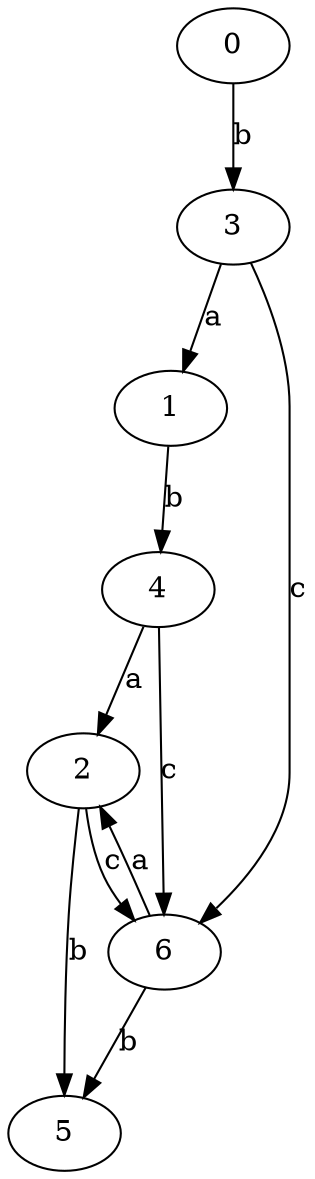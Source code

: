 strict digraph  {
1;
2;
3;
4;
0;
5;
6;
1 -> 4  [label=b];
2 -> 5  [label=b];
2 -> 6  [label=c];
3 -> 1  [label=a];
3 -> 6  [label=c];
4 -> 2  [label=a];
4 -> 6  [label=c];
0 -> 3  [label=b];
6 -> 2  [label=a];
6 -> 5  [label=b];
}
